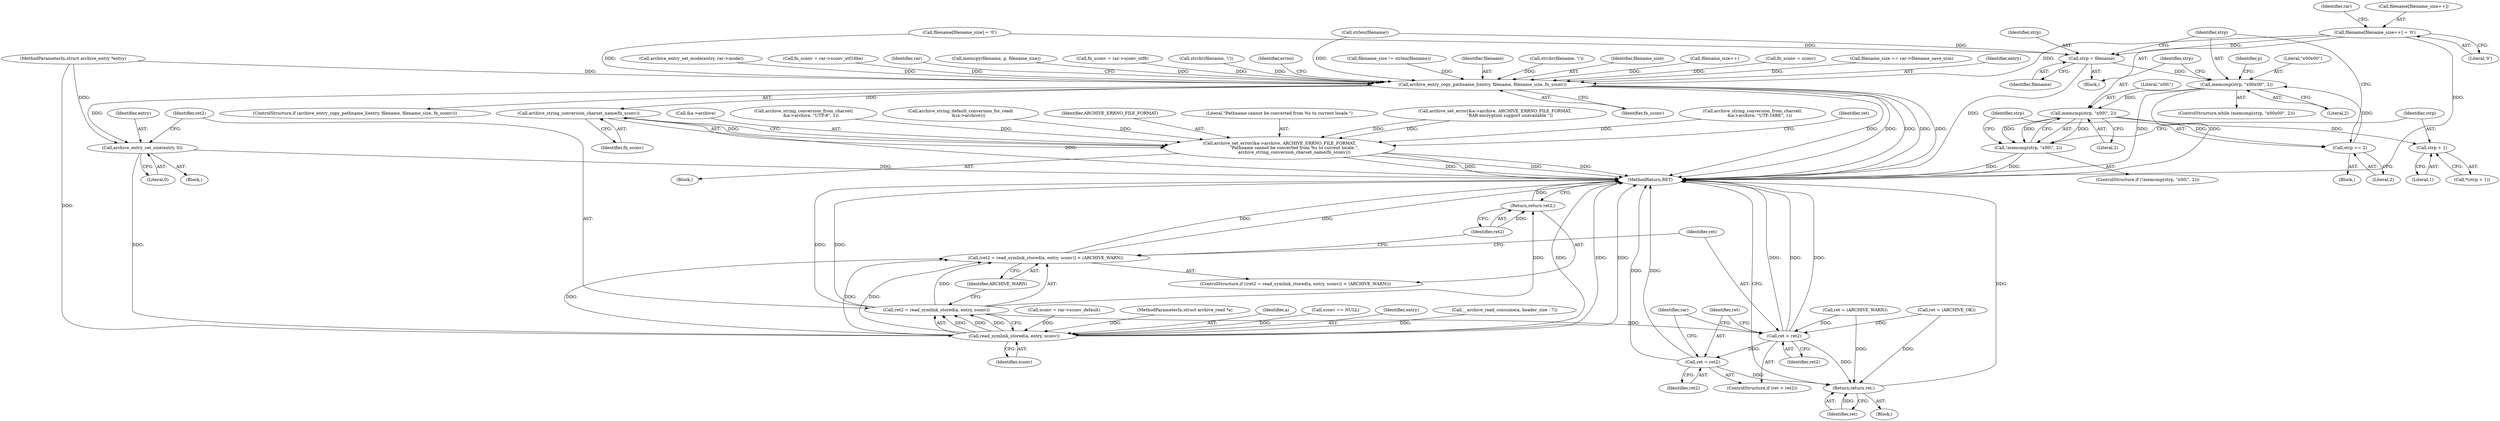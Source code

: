 digraph "0_libarchive_5562545b5562f6d12a4ef991fae158bf4ccf92b6@array" {
"1000946" [label="(Call,filename[filename_size++] = '\0')"];
"1000983" [label="(Call,strp = filename)"];
"1000987" [label="(Call,memcmp(strp, \"\x00\x00\", 2))"];
"1000994" [label="(Call,memcmp(strp, \"\x00\\\", 2))"];
"1000993" [label="(Call,!memcmp(strp, \"\x00\\\", 2))"];
"1001000" [label="(Call,strp + 1)"];
"1001004" [label="(Call,strp += 2)"];
"1001661" [label="(Call,archive_entry_copy_pathname_l(entry, filename, filename_size, fn_sconv))"];
"1001688" [label="(Call,archive_string_conversion_charset_name(fn_sconv))"];
"1001681" [label="(Call,archive_set_error(&a->archive, ARCHIVE_ERRNO_FILE_FORMAT,\n                      \"Pathname cannot be converted from %s to current locale.\",\n                      archive_string_conversion_charset_name(fn_sconv)))"];
"1001707" [label="(Call,archive_entry_set_size(entry, 0))"];
"1001714" [label="(Call,read_symlink_stored(a, entry, sconv))"];
"1001711" [label="(Call,(ret2 = read_symlink_stored(a, entry, sconv)) < (ARCHIVE_WARN))"];
"1001712" [label="(Call,ret2 = read_symlink_stored(a, entry, sconv))"];
"1001719" [label="(Return,return ret2;)"];
"1001722" [label="(Call,ret > ret2)"];
"1001725" [label="(Call,ret = ret2)"];
"1001739" [label="(Return,return ret;)"];
"1001727" [label="(Identifier,ret2)"];
"1000182" [label="(Call,sconv = rar->sconv_default)"];
"1000990" [label="(Literal,2)"];
"1001000" [label="(Call,strp + 1)"];
"1001682" [label="(Call,&a->archive)"];
"1001708" [label="(Identifier,entry)"];
"1000699" [label="(Call,memcpy(filename, p, filename_size))"];
"1001023" [label="(Call,archive_string_conversion_from_charset(\n           &a->archive, \"UTF-8\", 1))"];
"1001731" [label="(Identifier,rar)"];
"1000117" [label="(MethodParameterIn,struct archive_read *a)"];
"1001690" [label="(Call,ret = (ARCHIVE_WARN))"];
"1001715" [label="(Identifier,a)"];
"1001661" [label="(Call,archive_entry_copy_pathname_l(entry, filename, filename_size, fn_sconv))"];
"1001038" [label="(Call,fn_sconv = rar->sconv_utf8)"];
"1001047" [label="(Call,strchr(filename, '\\'))"];
"1001008" [label="(Identifier,p)"];
"1001001" [label="(Identifier,strp)"];
"1000951" [label="(Literal,'\0')"];
"1000720" [label="(Block,)"];
"1001722" [label="(Call,ret > ret2)"];
"1000985" [label="(Identifier,filename)"];
"1000158" [label="(Call,sconv == NULL)"];
"1001006" [label="(Literal,2)"];
"1001669" [label="(Identifier,errno)"];
"1001740" [label="(Identifier,ret)"];
"1000172" [label="(Call,archive_string_default_conversion_for_read(\n            &(a->archive)))"];
"1000742" [label="(Call,strlen(filename))"];
"1001720" [label="(Identifier,ret2)"];
"1000716" [label="(Call,filename_size != strlen(filename))"];
"1001663" [label="(Identifier,filename)"];
"1001710" [label="(ControlStructure,if ((ret2 = read_symlink_stored(a, entry, sconv)) < (ARCHIVE_WARN)))"];
"1001686" [label="(Identifier,ARCHIVE_ERRNO_FILE_FORMAT)"];
"1000120" [label="(Block,)"];
"1001688" [label="(Call,archive_string_conversion_charset_name(fn_sconv))"];
"1001717" [label="(Identifier,sconv)"];
"1000987" [label="(Call,memcmp(strp, \"\x00\x00\", 2))"];
"1001004" [label="(Call,strp += 2)"];
"1000984" [label="(Identifier,strp)"];
"1001067" [label="(Call,strchr(filename, '\\'))"];
"1001687" [label="(Literal,\"Pathname cannot be converted from %s to current locale.\")"];
"1000999" [label="(Call,*(strp + 1))"];
"1000955" [label="(Identifier,rar)"];
"1001002" [label="(Literal,1)"];
"1001718" [label="(Identifier,ARCHIVE_WARN)"];
"1000989" [label="(Literal,\"\x00\x00\")"];
"1001666" [label="(Block,)"];
"1000997" [label="(Literal,2)"];
"1001711" [label="(Call,(ret2 = read_symlink_stored(a, entry, sconv)) < (ARCHIVE_WARN))"];
"1001664" [label="(Identifier,filename_size)"];
"1000946" [label="(Call,filename[filename_size++] = '\0')"];
"1001707" [label="(Call,archive_entry_set_size(entry, 0))"];
"1001681" [label="(Call,archive_set_error(&a->archive, ARCHIVE_ERRNO_FILE_FORMAT,\n                      \"Pathname cannot be converted from %s to current locale.\",\n                      archive_string_conversion_charset_name(fn_sconv)))"];
"1001709" [label="(Literal,0)"];
"1001713" [label="(Identifier,ret2)"];
"1001739" [label="(Return,return ret;)"];
"1000470" [label="(Call,archive_set_error(&a->archive, ARCHIVE_ERRNO_FILE_FORMAT,\n                      \"RAR encryption support unavailable.\"))"];
"1000118" [label="(MethodParameterIn,struct archive_entry *entry)"];
"1001689" [label="(Identifier,fn_sconv)"];
"1000139" [label="(Call,ret = (ARCHIVE_OK))"];
"1001716" [label="(Identifier,entry)"];
"1001721" [label="(ControlStructure,if (ret > ret2))"];
"1000949" [label="(Call,filename_size++)"];
"1001060" [label="(Call,fn_sconv = sconv)"];
"1001665" [label="(Identifier,fn_sconv)"];
"1001719" [label="(Return,return ret2;)"];
"1001726" [label="(Identifier,ret)"];
"1001712" [label="(Call,ret2 = read_symlink_stored(a, entry, sconv))"];
"1000993" [label="(Call,!memcmp(strp, \"\x00\\\", 2))"];
"1000994" [label="(Call,memcmp(strp, \"\x00\\\", 2))"];
"1001741" [label="(MethodReturn,RET)"];
"1001724" [label="(Identifier,ret2)"];
"1000963" [label="(Call,archive_string_conversion_from_charset(\n           &a->archive, \"UTF-16BE\", 1))"];
"1000995" [label="(Identifier,strp)"];
"1001691" [label="(Identifier,ret)"];
"1000996" [label="(Literal,\"\x00\\\")"];
"1001084" [label="(Call,filename_size == rar->filename_save_size)"];
"1000703" [label="(Call,filename[filename_size] = '\0')"];
"1000986" [label="(ControlStructure,while (memcmp(strp, \"\x00\x00\", 2)))"];
"1001662" [label="(Identifier,entry)"];
"1001655" [label="(Call,archive_entry_set_mode(entry, rar->mode))"];
"1001701" [label="(Block,)"];
"1000991" [label="(Block,)"];
"1001005" [label="(Identifier,strp)"];
"1000947" [label="(Call,filename[filename_size++])"];
"1001660" [label="(ControlStructure,if (archive_entry_copy_pathname_l(entry, filename, filename_size, fn_sconv)))"];
"1000983" [label="(Call,strp = filename)"];
"1001392" [label="(Call,__archive_read_consume(a, header_size - 7))"];
"1001725" [label="(Call,ret = ret2)"];
"1000988" [label="(Identifier,strp)"];
"1001723" [label="(Identifier,ret)"];
"1001714" [label="(Call,read_symlink_stored(a, entry, sconv))"];
"1000992" [label="(ControlStructure,if (!memcmp(strp, \"\x00\\\", 2)))"];
"1000978" [label="(Call,fn_sconv = rar->sconv_utf16be)"];
"1001697" [label="(Identifier,rar)"];
"1000946" -> "1000720"  [label="AST: "];
"1000946" -> "1000951"  [label="CFG: "];
"1000947" -> "1000946"  [label="AST: "];
"1000951" -> "1000946"  [label="AST: "];
"1000955" -> "1000946"  [label="CFG: "];
"1000946" -> "1001741"  [label="DDG: "];
"1000946" -> "1000983"  [label="DDG: "];
"1000946" -> "1001661"  [label="DDG: "];
"1000983" -> "1000720"  [label="AST: "];
"1000983" -> "1000985"  [label="CFG: "];
"1000984" -> "1000983"  [label="AST: "];
"1000985" -> "1000983"  [label="AST: "];
"1000988" -> "1000983"  [label="CFG: "];
"1000983" -> "1001741"  [label="DDG: "];
"1000742" -> "1000983"  [label="DDG: "];
"1000703" -> "1000983"  [label="DDG: "];
"1000983" -> "1000987"  [label="DDG: "];
"1000987" -> "1000986"  [label="AST: "];
"1000987" -> "1000990"  [label="CFG: "];
"1000988" -> "1000987"  [label="AST: "];
"1000989" -> "1000987"  [label="AST: "];
"1000990" -> "1000987"  [label="AST: "];
"1000995" -> "1000987"  [label="CFG: "];
"1001008" -> "1000987"  [label="CFG: "];
"1000987" -> "1001741"  [label="DDG: "];
"1000987" -> "1001741"  [label="DDG: "];
"1001004" -> "1000987"  [label="DDG: "];
"1000987" -> "1000994"  [label="DDG: "];
"1000994" -> "1000993"  [label="AST: "];
"1000994" -> "1000997"  [label="CFG: "];
"1000995" -> "1000994"  [label="AST: "];
"1000996" -> "1000994"  [label="AST: "];
"1000997" -> "1000994"  [label="AST: "];
"1000993" -> "1000994"  [label="CFG: "];
"1000994" -> "1000993"  [label="DDG: "];
"1000994" -> "1000993"  [label="DDG: "];
"1000994" -> "1000993"  [label="DDG: "];
"1000994" -> "1001000"  [label="DDG: "];
"1000994" -> "1001004"  [label="DDG: "];
"1000993" -> "1000992"  [label="AST: "];
"1001001" -> "1000993"  [label="CFG: "];
"1001005" -> "1000993"  [label="CFG: "];
"1000993" -> "1001741"  [label="DDG: "];
"1000993" -> "1001741"  [label="DDG: "];
"1001000" -> "1000999"  [label="AST: "];
"1001000" -> "1001002"  [label="CFG: "];
"1001001" -> "1001000"  [label="AST: "];
"1001002" -> "1001000"  [label="AST: "];
"1000999" -> "1001000"  [label="CFG: "];
"1001004" -> "1000991"  [label="AST: "];
"1001004" -> "1001006"  [label="CFG: "];
"1001005" -> "1001004"  [label="AST: "];
"1001006" -> "1001004"  [label="AST: "];
"1000988" -> "1001004"  [label="CFG: "];
"1001661" -> "1001660"  [label="AST: "];
"1001661" -> "1001665"  [label="CFG: "];
"1001662" -> "1001661"  [label="AST: "];
"1001663" -> "1001661"  [label="AST: "];
"1001664" -> "1001661"  [label="AST: "];
"1001665" -> "1001661"  [label="AST: "];
"1001669" -> "1001661"  [label="CFG: "];
"1001697" -> "1001661"  [label="CFG: "];
"1001661" -> "1001741"  [label="DDG: "];
"1001661" -> "1001741"  [label="DDG: "];
"1001661" -> "1001741"  [label="DDG: "];
"1001661" -> "1001741"  [label="DDG: "];
"1001661" -> "1001741"  [label="DDG: "];
"1001655" -> "1001661"  [label="DDG: "];
"1000118" -> "1001661"  [label="DDG: "];
"1001047" -> "1001661"  [label="DDG: "];
"1000703" -> "1001661"  [label="DDG: "];
"1001067" -> "1001661"  [label="DDG: "];
"1000742" -> "1001661"  [label="DDG: "];
"1000949" -> "1001661"  [label="DDG: "];
"1001084" -> "1001661"  [label="DDG: "];
"1000716" -> "1001661"  [label="DDG: "];
"1000699" -> "1001661"  [label="DDG: "];
"1001060" -> "1001661"  [label="DDG: "];
"1000978" -> "1001661"  [label="DDG: "];
"1001038" -> "1001661"  [label="DDG: "];
"1001661" -> "1001688"  [label="DDG: "];
"1001661" -> "1001707"  [label="DDG: "];
"1001688" -> "1001681"  [label="AST: "];
"1001688" -> "1001689"  [label="CFG: "];
"1001689" -> "1001688"  [label="AST: "];
"1001681" -> "1001688"  [label="CFG: "];
"1001688" -> "1001741"  [label="DDG: "];
"1001688" -> "1001681"  [label="DDG: "];
"1001681" -> "1001666"  [label="AST: "];
"1001682" -> "1001681"  [label="AST: "];
"1001686" -> "1001681"  [label="AST: "];
"1001687" -> "1001681"  [label="AST: "];
"1001691" -> "1001681"  [label="CFG: "];
"1001681" -> "1001741"  [label="DDG: "];
"1001681" -> "1001741"  [label="DDG: "];
"1001681" -> "1001741"  [label="DDG: "];
"1001681" -> "1001741"  [label="DDG: "];
"1001023" -> "1001681"  [label="DDG: "];
"1000963" -> "1001681"  [label="DDG: "];
"1000172" -> "1001681"  [label="DDG: "];
"1000470" -> "1001681"  [label="DDG: "];
"1000470" -> "1001681"  [label="DDG: "];
"1001707" -> "1001701"  [label="AST: "];
"1001707" -> "1001709"  [label="CFG: "];
"1001708" -> "1001707"  [label="AST: "];
"1001709" -> "1001707"  [label="AST: "];
"1001713" -> "1001707"  [label="CFG: "];
"1001707" -> "1001741"  [label="DDG: "];
"1000118" -> "1001707"  [label="DDG: "];
"1001707" -> "1001714"  [label="DDG: "];
"1001714" -> "1001712"  [label="AST: "];
"1001714" -> "1001717"  [label="CFG: "];
"1001715" -> "1001714"  [label="AST: "];
"1001716" -> "1001714"  [label="AST: "];
"1001717" -> "1001714"  [label="AST: "];
"1001712" -> "1001714"  [label="CFG: "];
"1001714" -> "1001741"  [label="DDG: "];
"1001714" -> "1001741"  [label="DDG: "];
"1001714" -> "1001741"  [label="DDG: "];
"1001714" -> "1001711"  [label="DDG: "];
"1001714" -> "1001711"  [label="DDG: "];
"1001714" -> "1001711"  [label="DDG: "];
"1001714" -> "1001712"  [label="DDG: "];
"1001714" -> "1001712"  [label="DDG: "];
"1001714" -> "1001712"  [label="DDG: "];
"1001392" -> "1001714"  [label="DDG: "];
"1000117" -> "1001714"  [label="DDG: "];
"1000118" -> "1001714"  [label="DDG: "];
"1000182" -> "1001714"  [label="DDG: "];
"1000158" -> "1001714"  [label="DDG: "];
"1001711" -> "1001710"  [label="AST: "];
"1001711" -> "1001718"  [label="CFG: "];
"1001712" -> "1001711"  [label="AST: "];
"1001718" -> "1001711"  [label="AST: "];
"1001720" -> "1001711"  [label="CFG: "];
"1001723" -> "1001711"  [label="CFG: "];
"1001711" -> "1001741"  [label="DDG: "];
"1001711" -> "1001741"  [label="DDG: "];
"1001712" -> "1001711"  [label="DDG: "];
"1001713" -> "1001712"  [label="AST: "];
"1001718" -> "1001712"  [label="CFG: "];
"1001712" -> "1001741"  [label="DDG: "];
"1001712" -> "1001741"  [label="DDG: "];
"1001712" -> "1001719"  [label="DDG: "];
"1001712" -> "1001722"  [label="DDG: "];
"1001719" -> "1001710"  [label="AST: "];
"1001719" -> "1001720"  [label="CFG: "];
"1001720" -> "1001719"  [label="AST: "];
"1001741" -> "1001719"  [label="CFG: "];
"1001719" -> "1001741"  [label="DDG: "];
"1001720" -> "1001719"  [label="DDG: "];
"1001722" -> "1001721"  [label="AST: "];
"1001722" -> "1001724"  [label="CFG: "];
"1001723" -> "1001722"  [label="AST: "];
"1001724" -> "1001722"  [label="AST: "];
"1001726" -> "1001722"  [label="CFG: "];
"1001731" -> "1001722"  [label="CFG: "];
"1001722" -> "1001741"  [label="DDG: "];
"1001722" -> "1001741"  [label="DDG: "];
"1001722" -> "1001741"  [label="DDG: "];
"1001690" -> "1001722"  [label="DDG: "];
"1000139" -> "1001722"  [label="DDG: "];
"1001722" -> "1001725"  [label="DDG: "];
"1001722" -> "1001739"  [label="DDG: "];
"1001725" -> "1001721"  [label="AST: "];
"1001725" -> "1001727"  [label="CFG: "];
"1001726" -> "1001725"  [label="AST: "];
"1001727" -> "1001725"  [label="AST: "];
"1001731" -> "1001725"  [label="CFG: "];
"1001725" -> "1001741"  [label="DDG: "];
"1001725" -> "1001741"  [label="DDG: "];
"1001725" -> "1001739"  [label="DDG: "];
"1001739" -> "1000120"  [label="AST: "];
"1001739" -> "1001740"  [label="CFG: "];
"1001740" -> "1001739"  [label="AST: "];
"1001741" -> "1001739"  [label="CFG: "];
"1001739" -> "1001741"  [label="DDG: "];
"1001740" -> "1001739"  [label="DDG: "];
"1000139" -> "1001739"  [label="DDG: "];
"1001690" -> "1001739"  [label="DDG: "];
}
